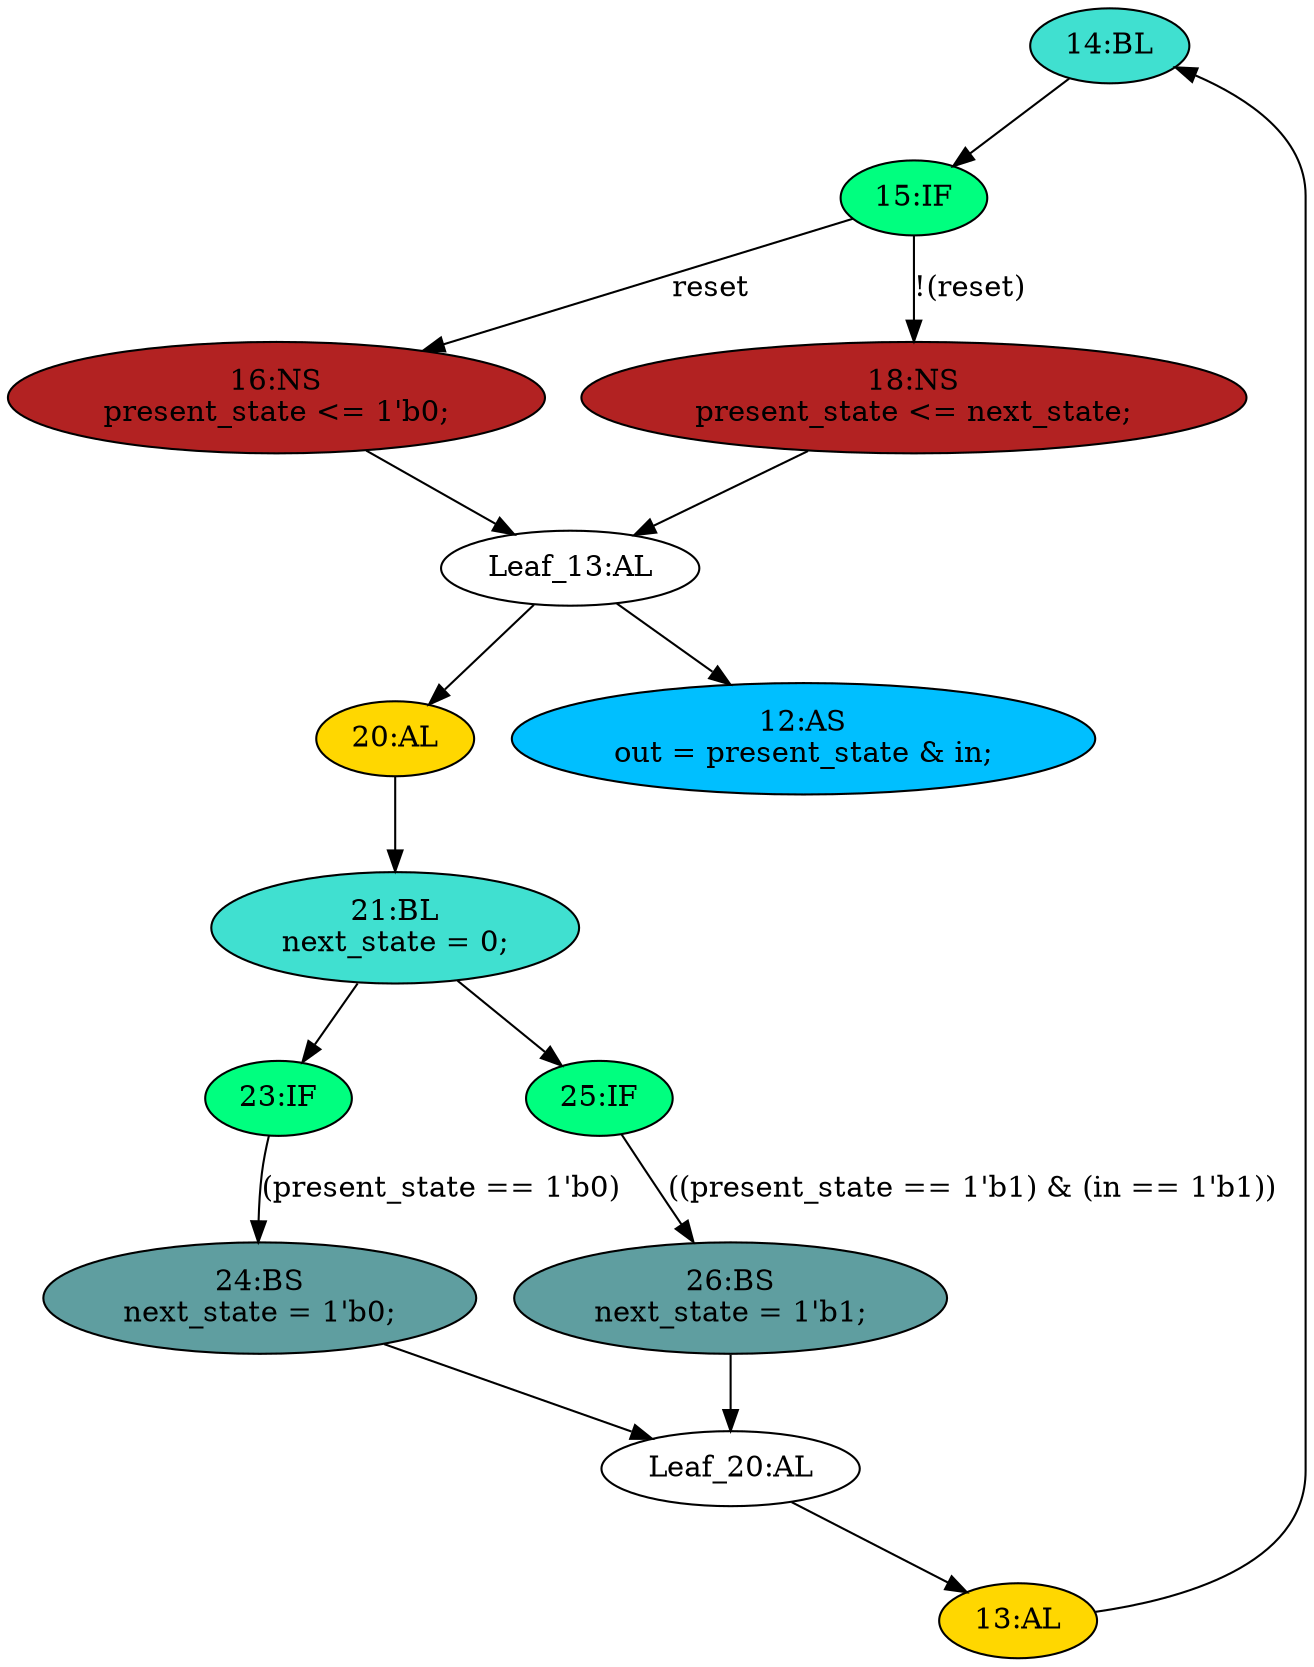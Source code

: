 strict digraph "compose( ,  )" {
	node [label="\N"];
	"14:BL"	[ast="<pyverilog.vparser.ast.Block object at 0x7fdcef7e3ed0>",
		fillcolor=turquoise,
		label="14:BL",
		statements="[]",
		style=filled,
		typ=Block];
	"15:IF"	[ast="<pyverilog.vparser.ast.IfStatement object at 0x7fdcef7f1450>",
		fillcolor=springgreen,
		label="15:IF",
		statements="[]",
		style=filled,
		typ=IfStatement];
	"14:BL" -> "15:IF"	[cond="[]",
		lineno=None];
	"23:IF"	[ast="<pyverilog.vparser.ast.IfStatement object at 0x7fdcef7e6f50>",
		fillcolor=springgreen,
		label="23:IF",
		statements="[]",
		style=filled,
		typ=IfStatement];
	"24:BS"	[ast="<pyverilog.vparser.ast.BlockingSubstitution object at 0x7fdcf3945d10>",
		fillcolor=cadetblue,
		label="24:BS
next_state = 1'b0;",
		statements="[<pyverilog.vparser.ast.BlockingSubstitution object at 0x7fdcf3945d10>]",
		style=filled,
		typ=BlockingSubstitution];
	"23:IF" -> "24:BS"	[cond="['present_state']",
		label="(present_state == 1'b0)",
		lineno=23];
	"20:AL"	[ast="<pyverilog.vparser.ast.Always object at 0x7fdcef7e6750>",
		clk_sens=False,
		fillcolor=gold,
		label="20:AL",
		sens="['present_state', 'in']",
		statements="[]",
		style=filled,
		typ=Always,
		use_var="['present_state', 'in']"];
	"21:BL"	[ast="<pyverilog.vparser.ast.Block object at 0x7fdcefb5ee50>",
		fillcolor=turquoise,
		label="21:BL
next_state = 0;",
		statements="[<pyverilog.vparser.ast.BlockingSubstitution object at 0x7fdcef7e6950>]",
		style=filled,
		typ=Block];
	"20:AL" -> "21:BL"	[cond="[]",
		lineno=None];
	"21:BL" -> "23:IF"	[cond="[]",
		lineno=None];
	"25:IF"	[ast="<pyverilog.vparser.ast.IfStatement object at 0x7fdcefaaa090>",
		fillcolor=springgreen,
		label="25:IF",
		statements="[]",
		style=filled,
		typ=IfStatement];
	"21:BL" -> "25:IF"	[cond="[]",
		lineno=None];
	"16:NS"	[ast="<pyverilog.vparser.ast.NonblockingSubstitution object at 0x7fdcef78e4d0>",
		fillcolor=firebrick,
		label="16:NS
present_state <= 1'b0;",
		statements="[<pyverilog.vparser.ast.NonblockingSubstitution object at 0x7fdcef78e4d0>]",
		style=filled,
		typ=NonblockingSubstitution];
	"Leaf_13:AL"	[def_var="['present_state']",
		label="Leaf_13:AL"];
	"16:NS" -> "Leaf_13:AL"	[cond="[]",
		lineno=None];
	"12:AS"	[ast="<pyverilog.vparser.ast.Assign object at 0x7fdcef796bd0>",
		def_var="['out']",
		fillcolor=deepskyblue,
		label="12:AS
out = present_state & in;",
		statements="[]",
		style=filled,
		typ=Assign,
		use_var="['present_state', 'in']"];
	"18:NS"	[ast="<pyverilog.vparser.ast.NonblockingSubstitution object at 0x7fdcef7f1050>",
		fillcolor=firebrick,
		label="18:NS
present_state <= next_state;",
		statements="[<pyverilog.vparser.ast.NonblockingSubstitution object at 0x7fdcef7f1050>]",
		style=filled,
		typ=NonblockingSubstitution];
	"18:NS" -> "Leaf_13:AL"	[cond="[]",
		lineno=None];
	"Leaf_13:AL" -> "20:AL";
	"Leaf_13:AL" -> "12:AS";
	"15:IF" -> "16:NS"	[cond="['reset']",
		label=reset,
		lineno=15];
	"15:IF" -> "18:NS"	[cond="['reset']",
		label="!(reset)",
		lineno=15];
	"26:BS"	[ast="<pyverilog.vparser.ast.BlockingSubstitution object at 0x7fdcefa46550>",
		fillcolor=cadetblue,
		label="26:BS
next_state = 1'b1;",
		statements="[<pyverilog.vparser.ast.BlockingSubstitution object at 0x7fdcefa46550>]",
		style=filled,
		typ=BlockingSubstitution];
	"Leaf_20:AL"	[def_var="['next_state']",
		label="Leaf_20:AL"];
	"26:BS" -> "Leaf_20:AL"	[cond="[]",
		lineno=None];
	"25:IF" -> "26:BS"	[cond="['present_state', 'in']",
		label="((present_state == 1'b1) & (in == 1'b1))",
		lineno=25];
	"24:BS" -> "Leaf_20:AL"	[cond="[]",
		lineno=None];
	"13:AL"	[ast="<pyverilog.vparser.ast.Always object at 0x7fdcef7e3890>",
		clk_sens=True,
		fillcolor=gold,
		label="13:AL",
		sens="['clk', 'reset']",
		statements="[]",
		style=filled,
		typ=Always,
		use_var="['reset', 'next_state']"];
	"13:AL" -> "14:BL"	[cond="[]",
		lineno=None];
	"Leaf_20:AL" -> "13:AL";
}
